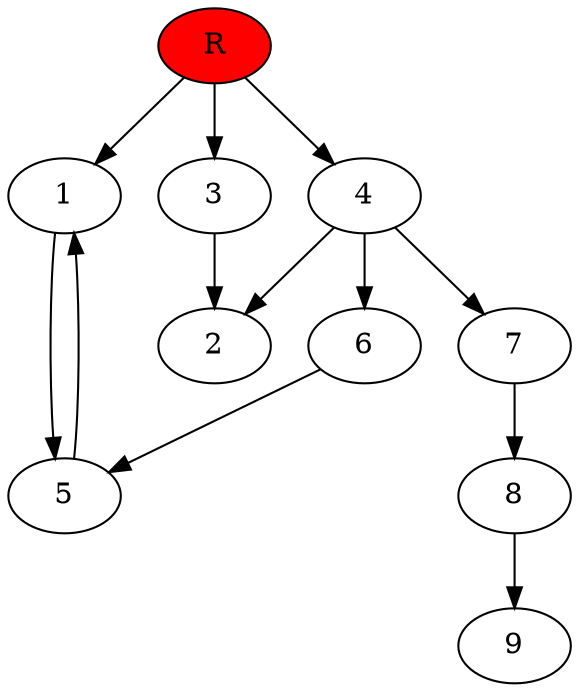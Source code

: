digraph prb13707 {
	1
	2
	3
	4
	5
	6
	7
	8
	R [fillcolor="#ff0000" style=filled]
	1 -> 5
	3 -> 2
	4 -> 2
	4 -> 6
	4 -> 7
	5 -> 1
	6 -> 5
	7 -> 8
	8 -> 9
	R -> 1
	R -> 3
	R -> 4
}
